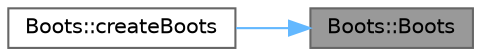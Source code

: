 digraph "Boots::Boots"
{
 // LATEX_PDF_SIZE
  bgcolor="transparent";
  edge [fontname=Helvetica,fontsize=10,labelfontname=Helvetica,labelfontsize=10];
  node [fontname=Helvetica,fontsize=10,shape=box,height=0.2,width=0.4];
  rankdir="RL";
  Node1 [id="Node000001",label="Boots::Boots",height=0.2,width=0.4,color="gray40", fillcolor="grey60", style="filled", fontcolor="black",tooltip="Default Constructor for the Boots object."];
  Node1 -> Node2 [id="edge1_Node000001_Node000002",dir="back",color="steelblue1",style="solid",tooltip=" "];
  Node2 [id="Node000002",label="Boots::createBoots",height=0.2,width=0.4,color="grey40", fillcolor="white", style="filled",URL="$class_boots.html#a1a4f15b5cf808c129d34f8880e8a5b6f",tooltip="Method to create a Boots object with random attributes."];
}
